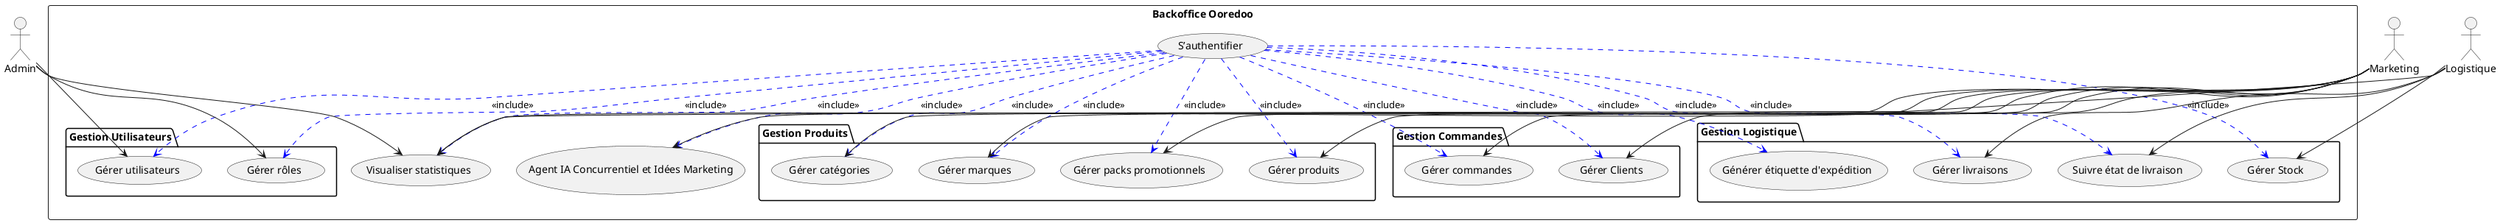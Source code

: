 @startuml
top to bottom direction

actor "Admin" as Admin
actor "Marketing" as Marketing
actor "Logistique" as Logistique

rectangle "Backoffice Ooredoo" {

  (S’authentifier) as Auth

  package "Gestion Utilisateurs" {
    (Gérer rôles) as GR
    (Gérer utilisateurs) as GU
  }

  package "Gestion Produits" {
    (Gérer produits) as GP
    (Gérer catégories) as GC
    (Gérer marques) as GM
    (Gérer packs promotionnels) as GPP
  }

  package "Gestion Commandes" {
    (Gérer commandes) as GCMD
    (Gérer Clients) as GCC
  }

  package "Gestion Logistique" {
    (Gérer livraisons) as GL
    (Suivre état de livraison) as SEL
    (Générer étiquette d'expédition) as GEE
    (Gérer Stock) as GS
  }

  (Visualiser statistiques) as VS
  (Agent IA Concurrentiel et Idées Marketing) as AgentIA

  ' Inclure l’authentification pour chaque fonctionnalité
  Auth -[#blue,dashed]-> GR : <<include>>
  Auth -[#blue,dashed]-> GU : <<include>>
  Auth -[#blue,dashed]-> GEE : <<include>>
  Auth -[#blue,dashed]-> GM : <<include>>
  Auth -[#blue,dashed]-> GPP : <<include>>
  Auth -[#blue,dashed]-> GCMD : <<include>>
  Auth -[#blue,dashed]-> GP : <<include>>
  Auth -[#blue,dashed]-> VS : <<include>>
  Auth -[#blue,dashed]-> GC : <<include>>
  Auth -[#blue,dashed]-> GCC : <<include>>
  Auth -[#blue,dashed]-> AgentIA : <<include>>
  Auth -[#blue,dashed]-> GS : <<include>>
  Auth -[#blue,dashed]-> GL : <<include>>
  Auth -[#blue,dashed]-> SEL : <<include>>

  ' Relations Admin
  Admin --> GR
  Admin --> GU
  Admin --> VS

  ' Relations Marketing
  Marketing --> GP
  Marketing --> GC
  Marketing --> GM
  Marketing --> GPP
  Marketing --> GCMD
  Marketing --> VS
  Marketing --> GCC
  Marketing --> AgentIA

  ' Relations Logistique
  Logistique --> GL
  Logistique --> SEL
  Logistique --> VS
  Logistique --> GS
}

@enduml

